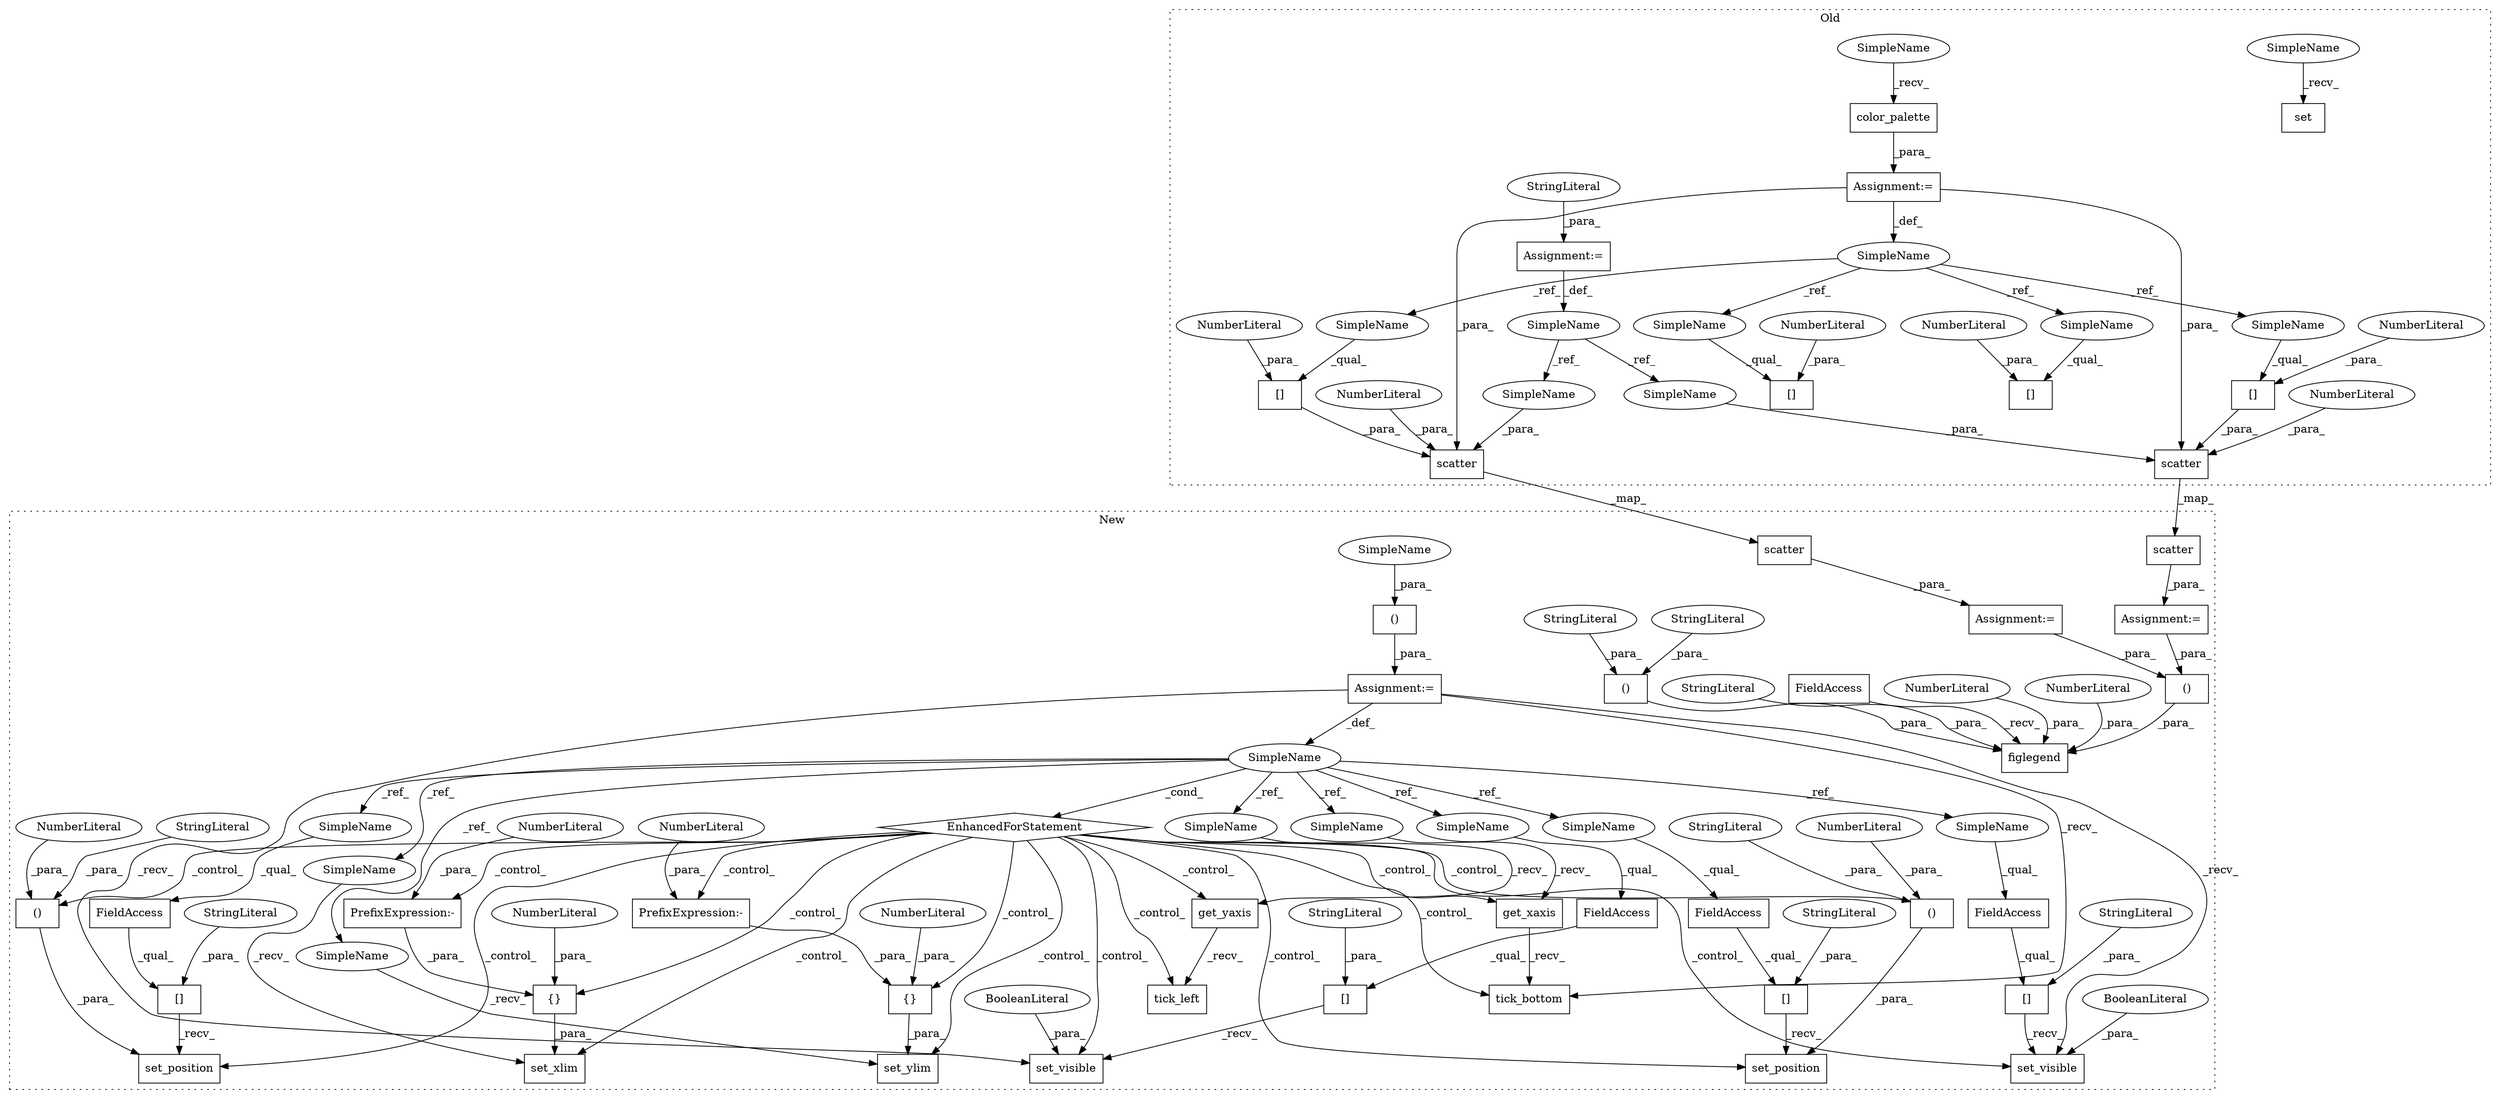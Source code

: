 digraph G {
subgraph cluster0 {
1 [label="set" a="32" s="459" l="5" shape="box"];
3 [label="color_palette" a="32" s="514" l="15" shape="box"];
10 [label="[]" a="2" s="1501,1510" l="8,1" shape="box"];
11 [label="NumberLiteral" a="34" s="1509" l="1" shape="ellipse"];
16 [label="[]" a="2" s="1142,1151" l="8,1" shape="box"];
17 [label="NumberLiteral" a="34" s="1150" l="1" shape="ellipse"];
23 [label="[]" a="2" s="1339,1348" l="8,1" shape="box"];
24 [label="NumberLiteral" a="34" s="1347" l="1" shape="ellipse"];
28 [label="SimpleName" a="42" s="498" l="7" shape="ellipse"];
48 [label="Assignment:=" a="7" s="505" l="1" shape="box"];
53 [label="[]" a="2" s="1008,1017" l="8,1" shape="box"];
54 [label="NumberLiteral" a="34" s="1016" l="1" shape="ellipse"];
56 [label="scatter" a="32" s="1034,1157" l="8,1" shape="box"];
58 [label="NumberLiteral" a="34" s="1153" l="4" shape="ellipse"];
60 [label="scatter" a="32" s="900,1023" l="8,1" shape="box"];
61 [label="NumberLiteral" a="34" s="1019" l="4" shape="ellipse"];
62 [label="SimpleName" a="42" s="470" l="12" shape="ellipse"];
63 [label="Assignment:=" a="7" s="482" l="1" shape="box"];
64 [label="StringLiteral" a="45" s="483" l="9" shape="ellipse"];
75 [label="SimpleName" a="42" s="995" l="12" shape="ellipse"];
76 [label="SimpleName" a="42" s="1129" l="12" shape="ellipse"];
78 [label="SimpleName" a="42" s="1339" l="7" shape="ellipse"];
79 [label="SimpleName" a="42" s="1142" l="7" shape="ellipse"];
80 [label="SimpleName" a="42" s="1501" l="7" shape="ellipse"];
81 [label="SimpleName" a="42" s="1008" l="7" shape="ellipse"];
82 [label="SimpleName" a="42" s="451" l="7" shape="ellipse"];
83 [label="SimpleName" a="42" s="506" l="7" shape="ellipse"];
label = "Old";
style="dotted";
}
subgraph cluster1 {
2 [label="get_xaxis" a="32" s="1537" l="11" shape="box"];
4 [label="()" a="106" s="1416" l="19" shape="box"];
5 [label="set_position" a="32" s="1696,1740" l="20,2" shape="box"];
6 [label="()" a="106" s="1716" l="24" shape="box"];
7 [label="set_position" a="32" s="1622,1666" l="20,2" shape="box"];
8 [label="()" a="106" s="1642" l="24" shape="box"];
9 [label="[]" a="2" s="1489,1506" l="10,1" shape="box"];
12 [label="NumberLiteral" a="34" s="1664" l="2" shape="ellipse"];
13 [label="{}" a="4" s="1771,1776" l="1,1" shape="box"];
14 [label="NumberLiteral" a="34" s="1775" l="1" shape="ellipse"];
15 [label="[]" a="2" s="1676,1694" l="10,1" shape="box"];
18 [label="{}" a="4" s="1807,1812" l="1,1" shape="box"];
19 [label="[]" a="2" s="1446,1461" l="10,1" shape="box"];
20 [label="NumberLiteral" a="34" s="1738" l="2" shape="ellipse"];
21 [label="NumberLiteral" a="34" s="1811" l="1" shape="ellipse"];
22 [label="[]" a="2" s="1604,1620" l="10,1" shape="box"];
25 [label="tick_left" a="32" s="1585" l="11" shape="box"];
26 [label="EnhancedForStatement" a="70" s="1349,1435" l="53,3" shape="diamond"];
27 [label="SimpleName" a="42" s="1406" l="2" shape="ellipse"];
29 [label="set_visible" a="32" s="1508,1525" l="12,1" shape="box"];
30 [label="BooleanLiteral" a="9" s="1520" l="5" shape="ellipse"];
31 [label="set_visible" a="32" s="1463,1480" l="12,1" shape="box"];
32 [label="BooleanLiteral" a="9" s="1475" l="5" shape="ellipse"];
33 [label="set_xlim" a="32" s="1753,1777" l="9,1" shape="box"];
34 [label="get_yaxis" a="32" s="1573" l="11" shape="box"];
35 [label="FieldAccess" a="22" s="1489" l="9" shape="box"];
36 [label="FieldAccess" a="22" s="1446" l="9" shape="box"];
37 [label="FieldAccess" a="22" s="1604" l="9" shape="box"];
38 [label="FieldAccess" a="22" s="1676" l="9" shape="box"];
39 [label="set_ylim" a="32" s="1789,1813" l="9,1" shape="box"];
40 [label="StringLiteral" a="45" s="1642" l="9" shape="ellipse"];
41 [label="PrefixExpression:-" a="38" s="1772" l="1" shape="box"];
42 [label="NumberLiteral" a="34" s="1773" l="1" shape="ellipse"];
43 [label="PrefixExpression:-" a="38" s="1808" l="1" shape="box"];
44 [label="NumberLiteral" a="34" s="1809" l="1" shape="ellipse"];
45 [label="StringLiteral" a="45" s="1716" l="9" shape="ellipse"];
46 [label="StringLiteral" a="45" s="1456" l="5" shape="ellipse"];
47 [label="StringLiteral" a="45" s="1686" l="8" shape="ellipse"];
49 [label="StringLiteral" a="45" s="1614" l="6" shape="ellipse"];
50 [label="Assignment:=" a="7" s="1349,1435" l="53,3" shape="box"];
51 [label="StringLiteral" a="45" s="1499" l="7" shape="ellipse"];
52 [label="tick_bottom" a="32" s="1549" l="13" shape="box"];
55 [label="scatter" a="32" s="904,998" l="8,1" shape="box"];
57 [label="()" a="106" s="1859" l="17" shape="box"];
59 [label="scatter" a="32" s="796,890" l="8,1" shape="box"];
65 [label="Assignment:=" a="7" s="899" l="1" shape="box"];
66 [label="Assignment:=" a="7" s="791" l="1" shape="box"];
67 [label="figlegend" a="32" s="1844,1938" l="15,1" shape="box"];
68 [label="()" a="106" s="1883" l="33" shape="box"];
69 [label="NumberLiteral" a="34" s="1935" l="3" shape="ellipse"];
70 [label="NumberLiteral" a="34" s="1933" l="1" shape="ellipse"];
71 [label="FieldAccess" a="22" s="1826" l="10" shape="box"];
72 [label="StringLiteral" a="45" s="1918" l="14" shape="ellipse"];
73 [label="StringLiteral" a="45" s="1883" l="10" shape="ellipse"];
74 [label="StringLiteral" a="45" s="1906" l="10" shape="ellipse"];
77 [label="SimpleName" a="42" s="1416" l="3" shape="ellipse"];
84 [label="SimpleName" a="42" s="1534" l="2" shape="ellipse"];
85 [label="SimpleName" a="42" s="1446" l="2" shape="ellipse"];
86 [label="SimpleName" a="42" s="1489" l="2" shape="ellipse"];
87 [label="SimpleName" a="42" s="1676" l="2" shape="ellipse"];
88 [label="SimpleName" a="42" s="1570" l="2" shape="ellipse"];
89 [label="SimpleName" a="42" s="1750" l="2" shape="ellipse"];
90 [label="SimpleName" a="42" s="1786" l="2" shape="ellipse"];
91 [label="SimpleName" a="42" s="1604" l="2" shape="ellipse"];
label = "New";
style="dotted";
}
2 -> 52 [label="_recv_"];
3 -> 48 [label="_para_"];
4 -> 50 [label="_para_"];
6 -> 5 [label="_para_"];
8 -> 7 [label="_para_"];
9 -> 29 [label="_recv_"];
11 -> 10 [label="_para_"];
12 -> 8 [label="_para_"];
13 -> 33 [label="_para_"];
14 -> 13 [label="_para_"];
15 -> 5 [label="_recv_"];
16 -> 56 [label="_para_"];
17 -> 16 [label="_para_"];
18 -> 39 [label="_para_"];
19 -> 31 [label="_recv_"];
20 -> 6 [label="_para_"];
21 -> 18 [label="_para_"];
22 -> 7 [label="_recv_"];
24 -> 23 [label="_para_"];
26 -> 5 [label="_control_"];
26 -> 7 [label="_control_"];
26 -> 43 [label="_control_"];
26 -> 33 [label="_control_"];
26 -> 6 [label="_control_"];
26 -> 25 [label="_control_"];
26 -> 18 [label="_control_"];
26 -> 39 [label="_control_"];
26 -> 13 [label="_control_"];
26 -> 29 [label="_control_"];
26 -> 8 [label="_control_"];
26 -> 41 [label="_control_"];
26 -> 34 [label="_control_"];
26 -> 31 [label="_control_"];
26 -> 2 [label="_control_"];
26 -> 52 [label="_control_"];
27 -> 84 [label="_ref_"];
27 -> 88 [label="_ref_"];
27 -> 87 [label="_ref_"];
27 -> 91 [label="_ref_"];
27 -> 89 [label="_ref_"];
27 -> 26 [label="_cond_"];
27 -> 85 [label="_ref_"];
27 -> 90 [label="_ref_"];
27 -> 86 [label="_ref_"];
28 -> 80 [label="_ref_"];
28 -> 79 [label="_ref_"];
28 -> 78 [label="_ref_"];
28 -> 81 [label="_ref_"];
30 -> 29 [label="_para_"];
32 -> 31 [label="_para_"];
34 -> 25 [label="_recv_"];
35 -> 9 [label="_qual_"];
36 -> 19 [label="_qual_"];
37 -> 22 [label="_qual_"];
38 -> 15 [label="_qual_"];
40 -> 8 [label="_para_"];
41 -> 13 [label="_para_"];
42 -> 41 [label="_para_"];
43 -> 18 [label="_para_"];
44 -> 43 [label="_para_"];
45 -> 6 [label="_para_"];
46 -> 19 [label="_para_"];
47 -> 15 [label="_para_"];
48 -> 60 [label="_para_"];
48 -> 28 [label="_def_"];
48 -> 56 [label="_para_"];
49 -> 22 [label="_para_"];
50 -> 52 [label="_recv_"];
50 -> 27 [label="_def_"];
50 -> 31 [label="_recv_"];
50 -> 29 [label="_recv_"];
51 -> 9 [label="_para_"];
53 -> 60 [label="_para_"];
54 -> 53 [label="_para_"];
55 -> 65 [label="_para_"];
56 -> 55 [label="_map_"];
57 -> 67 [label="_para_"];
58 -> 56 [label="_para_"];
59 -> 66 [label="_para_"];
60 -> 59 [label="_map_"];
61 -> 60 [label="_para_"];
62 -> 75 [label="_ref_"];
62 -> 76 [label="_ref_"];
63 -> 62 [label="_def_"];
64 -> 63 [label="_para_"];
65 -> 57 [label="_para_"];
66 -> 57 [label="_para_"];
68 -> 67 [label="_para_"];
69 -> 67 [label="_para_"];
70 -> 67 [label="_para_"];
71 -> 67 [label="_recv_"];
72 -> 67 [label="_para_"];
73 -> 68 [label="_para_"];
74 -> 68 [label="_para_"];
75 -> 60 [label="_para_"];
76 -> 56 [label="_para_"];
77 -> 4 [label="_para_"];
78 -> 23 [label="_qual_"];
79 -> 16 [label="_qual_"];
80 -> 10 [label="_qual_"];
81 -> 53 [label="_qual_"];
82 -> 1 [label="_recv_"];
83 -> 3 [label="_recv_"];
84 -> 2 [label="_recv_"];
85 -> 36 [label="_qual_"];
86 -> 35 [label="_qual_"];
87 -> 38 [label="_qual_"];
88 -> 34 [label="_recv_"];
89 -> 33 [label="_recv_"];
90 -> 39 [label="_recv_"];
91 -> 37 [label="_qual_"];
}